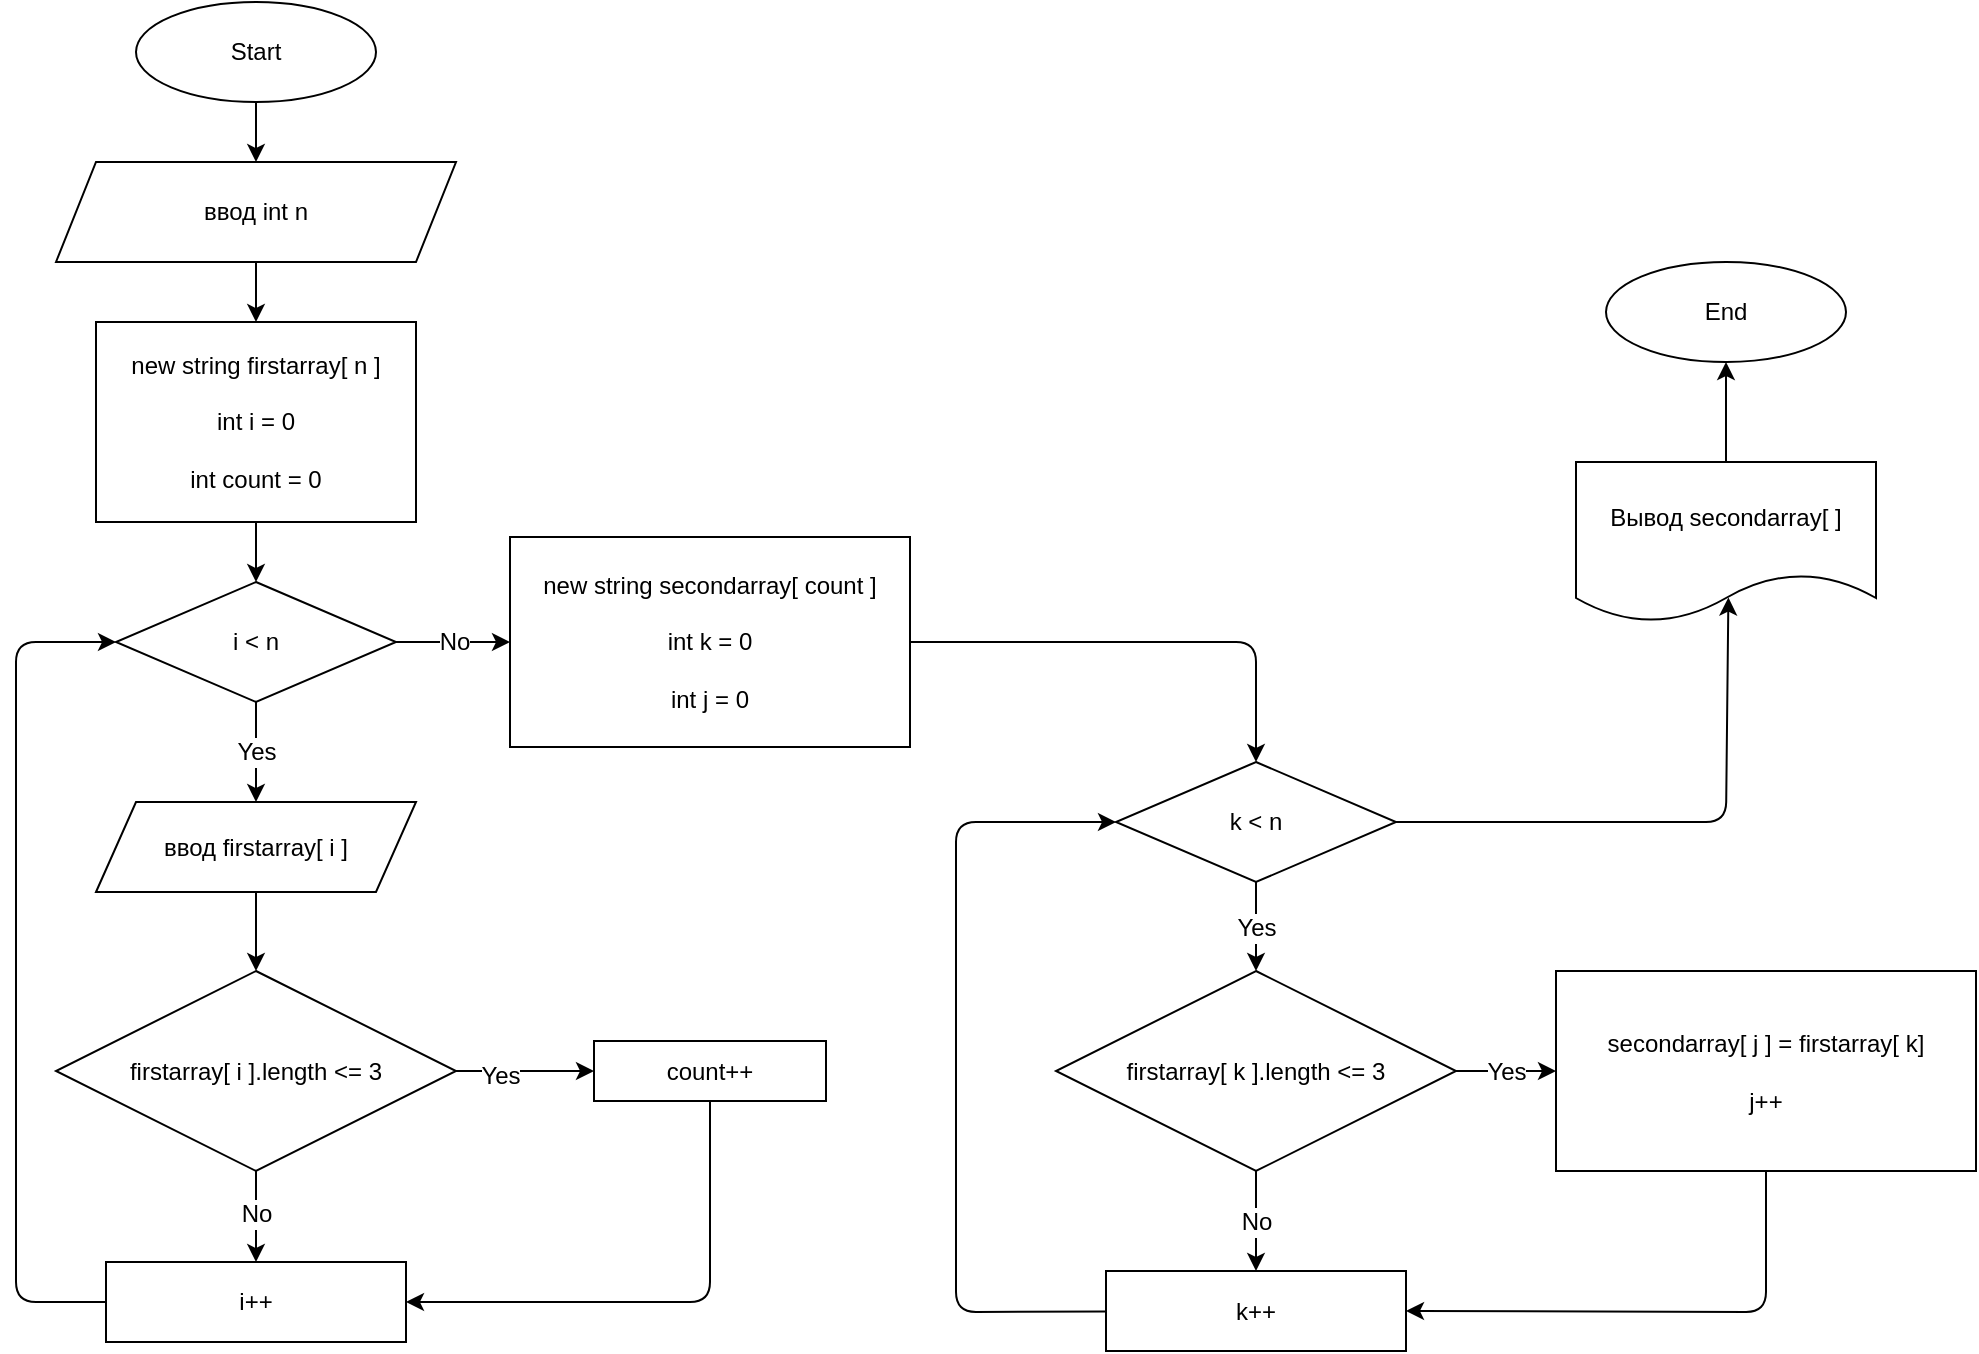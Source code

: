 <mxfile>
    <diagram id="cCKQKXUNHJB2yYdXVIAQ" name="Page-1">
        <mxGraphModel dx="1041" dy="649" grid="1" gridSize="10" guides="1" tooltips="1" connect="1" arrows="1" fold="1" page="1" pageScale="1" pageWidth="827" pageHeight="1169" math="0" shadow="0">
            <root>
                <mxCell id="0"/>
                <mxCell id="1" parent="0"/>
                <mxCell id="46" style="edgeStyle=none;html=1;entryX=0.5;entryY=0;entryDx=0;entryDy=0;fontSize=12;" edge="1" parent="1" source="3" target="8">
                    <mxGeometry relative="1" as="geometry"/>
                </mxCell>
                <mxCell id="3" value="Start" style="ellipse;whiteSpace=wrap;html=1;" vertex="1" parent="1">
                    <mxGeometry x="170" y="90" width="120" height="50" as="geometry"/>
                </mxCell>
                <mxCell id="4" value="End" style="ellipse;whiteSpace=wrap;html=1;" vertex="1" parent="1">
                    <mxGeometry x="905" y="220" width="120" height="50" as="geometry"/>
                </mxCell>
                <mxCell id="26" value="" style="edgeStyle=none;html=1;" edge="1" parent="1" source="8" target="25">
                    <mxGeometry relative="1" as="geometry"/>
                </mxCell>
                <mxCell id="8" value="&lt;p style=&quot;line-height: 1.2&quot;&gt;ввод int n&lt;/p&gt;" style="shape=parallelogram;perimeter=parallelogramPerimeter;whiteSpace=wrap;html=1;fixedSize=1;" vertex="1" parent="1">
                    <mxGeometry x="130" y="170" width="200" height="50" as="geometry"/>
                </mxCell>
                <mxCell id="30" value="Yes" style="edgeStyle=none;html=1;fontSize=12;" edge="1" parent="1" source="11">
                    <mxGeometry relative="1" as="geometry">
                        <mxPoint x="230" y="490" as="targetPoint"/>
                    </mxGeometry>
                </mxCell>
                <mxCell id="39" value="No" style="edgeStyle=none;html=1;fontSize=12;" edge="1" parent="1" source="11" target="38">
                    <mxGeometry relative="1" as="geometry"/>
                </mxCell>
                <mxCell id="11" value="i &amp;lt; n" style="rhombus;whiteSpace=wrap;html=1;" vertex="1" parent="1">
                    <mxGeometry x="160" y="380" width="140" height="60" as="geometry"/>
                </mxCell>
                <mxCell id="32" value="" style="edgeStyle=none;html=1;fontSize=12;exitX=1;exitY=0.5;exitDx=0;exitDy=0;" edge="1" parent="1" source="14" target="18">
                    <mxGeometry relative="1" as="geometry">
                        <mxPoint x="345" y="624.5" as="sourcePoint"/>
                    </mxGeometry>
                </mxCell>
                <mxCell id="37" value="Yes" style="edgeLabel;html=1;align=center;verticalAlign=middle;resizable=0;points=[];fontSize=12;" vertex="1" connectable="0" parent="32">
                    <mxGeometry x="-0.36" y="-2" relative="1" as="geometry">
                        <mxPoint as="offset"/>
                    </mxGeometry>
                </mxCell>
                <mxCell id="33" value="No" style="edgeStyle=none;html=1;fontSize=12;" edge="1" parent="1" source="14" target="29">
                    <mxGeometry x="-0.127" relative="1" as="geometry">
                        <mxPoint y="1" as="offset"/>
                    </mxGeometry>
                </mxCell>
                <mxCell id="14" value="firstarray[ i ].length &amp;lt;= 3" style="rhombus;whiteSpace=wrap;html=1;" vertex="1" parent="1">
                    <mxGeometry x="130" y="574.5" width="200" height="100" as="geometry"/>
                </mxCell>
                <mxCell id="36" style="edgeStyle=none;html=1;entryX=1;entryY=0.5;entryDx=0;entryDy=0;fontSize=12;" edge="1" parent="1" source="18" target="29">
                    <mxGeometry relative="1" as="geometry">
                        <mxPoint x="330" y="740" as="targetPoint"/>
                        <Array as="points">
                            <mxPoint x="457" y="740"/>
                        </Array>
                    </mxGeometry>
                </mxCell>
                <mxCell id="18" value="count++" style="rounded=0;whiteSpace=wrap;html=1;" vertex="1" parent="1">
                    <mxGeometry x="399" y="609.5" width="116" height="30" as="geometry"/>
                </mxCell>
                <mxCell id="19" value="" style="edgeStyle=none;html=1;" edge="1" parent="1" source="20" target="4">
                    <mxGeometry relative="1" as="geometry"/>
                </mxCell>
                <mxCell id="20" value="Вывод secondarray[ ]" style="shape=document;whiteSpace=wrap;html=1;boundedLbl=1;" vertex="1" parent="1">
                    <mxGeometry x="890" y="320" width="150" height="80" as="geometry"/>
                </mxCell>
                <mxCell id="27" value="" style="edgeStyle=none;html=1;fontSize=12;" edge="1" parent="1" source="25" target="11">
                    <mxGeometry relative="1" as="geometry"/>
                </mxCell>
                <mxCell id="25" value="&lt;font style=&quot;font-size: 12px ; line-height: 1&quot;&gt;new string firstarray[ n ]&lt;br&gt;&lt;br&gt;int i = 0&lt;br&gt;&lt;br&gt;int count = 0&lt;/font&gt;" style="rounded=0;whiteSpace=wrap;html=1;" vertex="1" parent="1">
                    <mxGeometry x="150" y="250" width="160" height="100" as="geometry"/>
                </mxCell>
                <mxCell id="34" style="edgeStyle=none;html=1;entryX=0;entryY=0.5;entryDx=0;entryDy=0;fontSize=12;" edge="1" parent="1" source="29" target="11">
                    <mxGeometry relative="1" as="geometry">
                        <Array as="points">
                            <mxPoint x="110" y="740"/>
                            <mxPoint x="110" y="410"/>
                        </Array>
                    </mxGeometry>
                </mxCell>
                <mxCell id="29" value="i++" style="rounded=0;whiteSpace=wrap;html=1;" vertex="1" parent="1">
                    <mxGeometry x="155" y="720" width="150" height="40" as="geometry"/>
                </mxCell>
                <mxCell id="52" style="edgeStyle=none;html=1;entryX=0.5;entryY=0;entryDx=0;entryDy=0;fontSize=12;" edge="1" parent="1" source="38" target="40">
                    <mxGeometry relative="1" as="geometry">
                        <Array as="points">
                            <mxPoint x="730" y="410"/>
                        </Array>
                    </mxGeometry>
                </mxCell>
                <mxCell id="38" value="&lt;font style=&quot;font-size: 12px ; line-height: 1&quot;&gt;new string secondarray[ count ]&lt;br&gt;&lt;br&gt;int k = 0&lt;br&gt;&lt;br&gt;int j = 0&lt;/font&gt;" style="rounded=0;whiteSpace=wrap;html=1;" vertex="1" parent="1">
                    <mxGeometry x="357" y="357.5" width="200" height="105" as="geometry"/>
                </mxCell>
                <mxCell id="53" value="Yes" style="edgeStyle=none;html=1;fontSize=12;" edge="1" parent="1" source="40" target="41">
                    <mxGeometry relative="1" as="geometry"/>
                </mxCell>
                <mxCell id="58" style="edgeStyle=none;html=1;fontSize=12;entryX=0.508;entryY=0.847;entryDx=0;entryDy=0;entryPerimeter=0;" edge="1" parent="1" source="40" target="20">
                    <mxGeometry relative="1" as="geometry">
                        <Array as="points">
                            <mxPoint x="965" y="500"/>
                        </Array>
                    </mxGeometry>
                </mxCell>
                <mxCell id="40" value="k &amp;lt; n" style="rhombus;whiteSpace=wrap;html=1;" vertex="1" parent="1">
                    <mxGeometry x="660" y="470" width="140" height="60" as="geometry"/>
                </mxCell>
                <mxCell id="54" value="Yes" style="edgeStyle=none;html=1;fontSize=12;" edge="1" parent="1" source="41" target="43">
                    <mxGeometry relative="1" as="geometry"/>
                </mxCell>
                <mxCell id="55" value="No" style="edgeStyle=none;html=1;fontSize=12;" edge="1" parent="1" source="41" target="42">
                    <mxGeometry relative="1" as="geometry"/>
                </mxCell>
                <mxCell id="41" value="firstarray[ k ].length &amp;lt;= 3" style="rhombus;whiteSpace=wrap;html=1;" vertex="1" parent="1">
                    <mxGeometry x="630" y="574.5" width="200" height="100" as="geometry"/>
                </mxCell>
                <mxCell id="57" style="edgeStyle=none;html=1;entryX=0;entryY=0.5;entryDx=0;entryDy=0;fontSize=12;" edge="1" parent="1" source="42" target="40">
                    <mxGeometry relative="1" as="geometry">
                        <Array as="points">
                            <mxPoint x="580" y="745"/>
                            <mxPoint x="580" y="500"/>
                        </Array>
                    </mxGeometry>
                </mxCell>
                <mxCell id="42" value="k++" style="rounded=0;whiteSpace=wrap;html=1;" vertex="1" parent="1">
                    <mxGeometry x="655" y="724.5" width="150" height="40" as="geometry"/>
                </mxCell>
                <mxCell id="56" style="edgeStyle=none;html=1;entryX=1;entryY=0.5;entryDx=0;entryDy=0;fontSize=12;" edge="1" parent="1" source="43" target="42">
                    <mxGeometry relative="1" as="geometry">
                        <Array as="points">
                            <mxPoint x="985" y="745"/>
                        </Array>
                    </mxGeometry>
                </mxCell>
                <mxCell id="43" value="secondarray[ j ] = firstarray[ k]&lt;br&gt;&lt;br&gt;j++" style="rounded=0;whiteSpace=wrap;html=1;" vertex="1" parent="1">
                    <mxGeometry x="880" y="574.5" width="210" height="100" as="geometry"/>
                </mxCell>
                <mxCell id="51" value="" style="edgeStyle=none;html=1;fontSize=12;" edge="1" parent="1" source="48" target="14">
                    <mxGeometry relative="1" as="geometry"/>
                </mxCell>
                <mxCell id="48" value="&lt;p style=&quot;line-height: 1.2&quot;&gt;ввод firstarray[ i ]&lt;br&gt;&lt;/p&gt;" style="shape=parallelogram;perimeter=parallelogramPerimeter;whiteSpace=wrap;html=1;fixedSize=1;" vertex="1" parent="1">
                    <mxGeometry x="150" y="490" width="160" height="45" as="geometry"/>
                </mxCell>
            </root>
        </mxGraphModel>
    </diagram>
</mxfile>